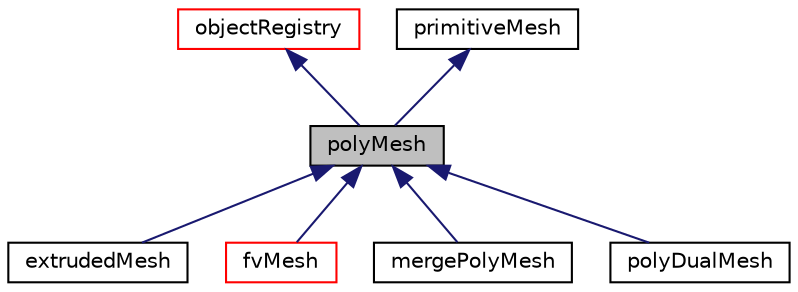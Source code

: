 digraph "polyMesh"
{
  bgcolor="transparent";
  edge [fontname="Helvetica",fontsize="10",labelfontname="Helvetica",labelfontsize="10"];
  node [fontname="Helvetica",fontsize="10",shape=record];
  Node1 [label="polyMesh",height=0.2,width=0.4,color="black", fillcolor="grey75", style="filled", fontcolor="black"];
  Node2 -> Node1 [dir="back",color="midnightblue",fontsize="10",style="solid",fontname="Helvetica"];
  Node2 [label="objectRegistry",height=0.2,width=0.4,color="red",URL="$a01734.html",tooltip="Registry of regIOobjects. "];
  Node3 -> Node1 [dir="back",color="midnightblue",fontsize="10",style="solid",fontname="Helvetica"];
  Node3 [label="primitiveMesh",height=0.2,width=0.4,color="black",URL="$a02018.html",tooltip="Cell-face mesh analysis engine. "];
  Node1 -> Node4 [dir="back",color="midnightblue",fontsize="10",style="solid",fontname="Helvetica"];
  Node4 [label="extrudedMesh",height=0.2,width=0.4,color="black",URL="$a00722.html"];
  Node1 -> Node5 [dir="back",color="midnightblue",fontsize="10",style="solid",fontname="Helvetica"];
  Node5 [label="fvMesh",height=0.2,width=0.4,color="red",URL="$a00892.html",tooltip="Mesh data needed to do the Finite Volume discretisation. "];
  Node1 -> Node6 [dir="back",color="midnightblue",fontsize="10",style="solid",fontname="Helvetica"];
  Node6 [label="mergePolyMesh",height=0.2,width=0.4,color="black",URL="$a01498.html",tooltip="Add a given mesh to the original mesh to create a single new mesh. "];
  Node1 -> Node7 [dir="back",color="midnightblue",fontsize="10",style="solid",fontname="Helvetica"];
  Node7 [label="polyDualMesh",height=0.2,width=0.4,color="black",URL="$a01955.html",tooltip="Creates dual of polyMesh. "];
}
